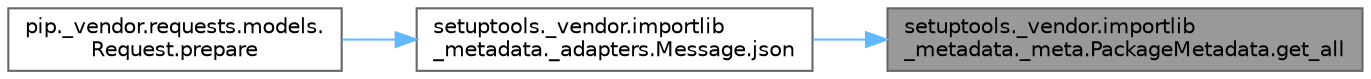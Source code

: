 digraph "setuptools._vendor.importlib_metadata._meta.PackageMetadata.get_all"
{
 // LATEX_PDF_SIZE
  bgcolor="transparent";
  edge [fontname=Helvetica,fontsize=10,labelfontname=Helvetica,labelfontsize=10];
  node [fontname=Helvetica,fontsize=10,shape=box,height=0.2,width=0.4];
  rankdir="RL";
  Node1 [id="Node000001",label="setuptools._vendor.importlib\l_metadata._meta.PackageMetadata.get_all",height=0.2,width=0.4,color="gray40", fillcolor="grey60", style="filled", fontcolor="black",tooltip=" "];
  Node1 -> Node2 [id="edge1_Node000001_Node000002",dir="back",color="steelblue1",style="solid",tooltip=" "];
  Node2 [id="Node000002",label="setuptools._vendor.importlib\l_metadata._adapters.Message.json",height=0.2,width=0.4,color="grey40", fillcolor="white", style="filled",URL="$classsetuptools_1_1__vendor_1_1importlib__metadata_1_1__adapters_1_1_message.html#a6bdb185ee5fbe316303accf285651b09",tooltip=" "];
  Node2 -> Node3 [id="edge2_Node000002_Node000003",dir="back",color="steelblue1",style="solid",tooltip=" "];
  Node3 [id="Node000003",label="pip._vendor.requests.models.\lRequest.prepare",height=0.2,width=0.4,color="grey40", fillcolor="white", style="filled",URL="$classpip_1_1__vendor_1_1requests_1_1models_1_1_request.html#a521f9d64b1ea263abc8fb0c3f957b2ab",tooltip=" "];
}

